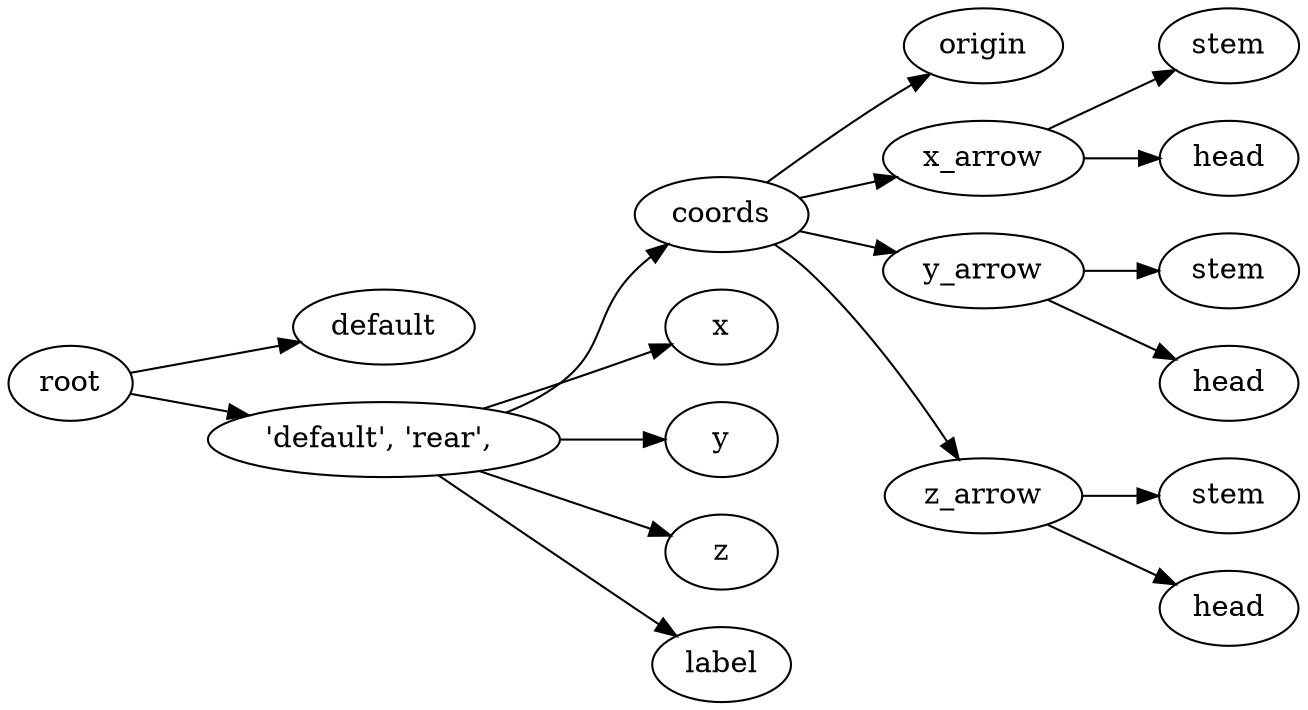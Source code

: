 digraph default {
	graph [rankdir=LR]
	root_969 [label=root href="javascript:s=&quot;\(\)\nNone&quot;; console.log(s); alert(s);"]
	default_970 [label=default href="javascript:s=&quot;\(&#x27;default&#x27;,\)\nText&quot;; console.log(s); alert(s);" tooltip=Text]
	971 [label="'default',\ 'rear',\ " href="javascript:s=&quot;\(&quot;&#x27;default&#x27;,\ &#x27;rear&#x27;,\ &quot;,\)\nAnnotatedCoordinates&quot;; console.log(s); alert(s);" tooltip=AnnotatedCoordinates]
	coords_972 [label=coords href="javascript:s=&quot;\(&quot;&#x27;default&#x27;,\ &#x27;rear&#x27;,\ &quot;,\ &#x27;coords&#x27;\)\nCoordinates&quot;; console.log(s); alert(s);" tooltip=Coordinates]
	origin_973 [label=origin href="javascript:s=&quot;\(&quot;&#x27;default&#x27;,\ &#x27;rear&#x27;,\ &quot;,\ &#x27;coords&#x27;,\ &#x27;origin&#x27;\)\nCoordinatesCage&quot;; console.log(s); alert(s);" tooltip=CoordinatesCage]
	x_arrow_974 [label=x_arrow href="javascript:s=&quot;\(&quot;&#x27;default&#x27;,\ &#x27;rear&#x27;,\ &quot;,\ &#x27;coords&#x27;,\ &#x27;x_arrow&#x27;\)\nArrow&quot;; console.log(s); alert(s);" tooltip=Arrow]
	stem_975 [label=stem href="javascript:s=&quot;\(&quot;&#x27;default&#x27;,\ &#x27;rear&#x27;,\ &quot;,\ &#x27;coords&#x27;,\ &#x27;x_arrow&#x27;,\ &#x27;stem&#x27;\)\nCone&quot;; console.log(s); alert(s);" tooltip=Cone]
	head_976 [label=head href="javascript:s=&quot;\(&quot;&#x27;default&#x27;,\ &#x27;rear&#x27;,\ &quot;,\ &#x27;coords&#x27;,\ &#x27;x_arrow&#x27;,\ &#x27;head&#x27;\)\nCone&quot;; console.log(s); alert(s);" tooltip=Cone]
	y_arrow_977 [label=y_arrow href="javascript:s=&quot;\(&quot;&#x27;default&#x27;,\ &#x27;rear&#x27;,\ &quot;,\ &#x27;coords&#x27;,\ &#x27;y_arrow&#x27;\)\nArrow&quot;; console.log(s); alert(s);" tooltip=Arrow]
	stem_978 [label=stem href="javascript:s=&quot;\(&quot;&#x27;default&#x27;,\ &#x27;rear&#x27;,\ &quot;,\ &#x27;coords&#x27;,\ &#x27;y_arrow&#x27;,\ &#x27;stem&#x27;\)\nCone&quot;; console.log(s); alert(s);" tooltip=Cone]
	head_979 [label=head href="javascript:s=&quot;\(&quot;&#x27;default&#x27;,\ &#x27;rear&#x27;,\ &quot;,\ &#x27;coords&#x27;,\ &#x27;y_arrow&#x27;,\ &#x27;head&#x27;\)\nCone&quot;; console.log(s); alert(s);" tooltip=Cone]
	z_arrow_980 [label=z_arrow href="javascript:s=&quot;\(&quot;&#x27;default&#x27;,\ &#x27;rear&#x27;,\ &quot;,\ &#x27;coords&#x27;,\ &#x27;z_arrow&#x27;\)\nArrow&quot;; console.log(s); alert(s);" tooltip=Arrow]
	stem_981 [label=stem href="javascript:s=&quot;\(&quot;&#x27;default&#x27;,\ &#x27;rear&#x27;,\ &quot;,\ &#x27;coords&#x27;,\ &#x27;z_arrow&#x27;,\ &#x27;stem&#x27;\)\nCone&quot;; console.log(s); alert(s);" tooltip=Cone]
	head_982 [label=head href="javascript:s=&quot;\(&quot;&#x27;default&#x27;,\ &#x27;rear&#x27;,\ &quot;,\ &#x27;coords&#x27;,\ &#x27;z_arrow&#x27;,\ &#x27;head&#x27;\)\nCone&quot;; console.log(s); alert(s);" tooltip=Cone]
	x_983 [label=x href="javascript:s=&quot;\(&quot;&#x27;default&#x27;,\ &#x27;rear&#x27;,\ &quot;,\ &#x27;x&#x27;\)\nText&quot;; console.log(s); alert(s);" tooltip=Text]
	y_984 [label=y href="javascript:s=&quot;\(&quot;&#x27;default&#x27;,\ &#x27;rear&#x27;,\ &quot;,\ &#x27;y&#x27;\)\nText&quot;; console.log(s); alert(s);" tooltip=Text]
	z_985 [label=z href="javascript:s=&quot;\(&quot;&#x27;default&#x27;,\ &#x27;rear&#x27;,\ &quot;,\ &#x27;z&#x27;\)\nText&quot;; console.log(s); alert(s);" tooltip=Text]
	label_986 [label=label href="javascript:s=&quot;\(&quot;&#x27;default&#x27;,\ &#x27;rear&#x27;,\ &quot;,\ &#x27;label&#x27;\)\nText&quot;; console.log(s); alert(s);" tooltip=Text]
	root_969 -> default_970
	root_969 -> 971
	971 -> coords_972
	coords_972 -> origin_973
	coords_972 -> x_arrow_974
	x_arrow_974 -> stem_975
	x_arrow_974 -> head_976
	coords_972 -> y_arrow_977
	y_arrow_977 -> stem_978
	y_arrow_977 -> head_979
	coords_972 -> z_arrow_980
	z_arrow_980 -> stem_981
	z_arrow_980 -> head_982
	971 -> x_983
	971 -> y_984
	971 -> z_985
	971 -> label_986
}

